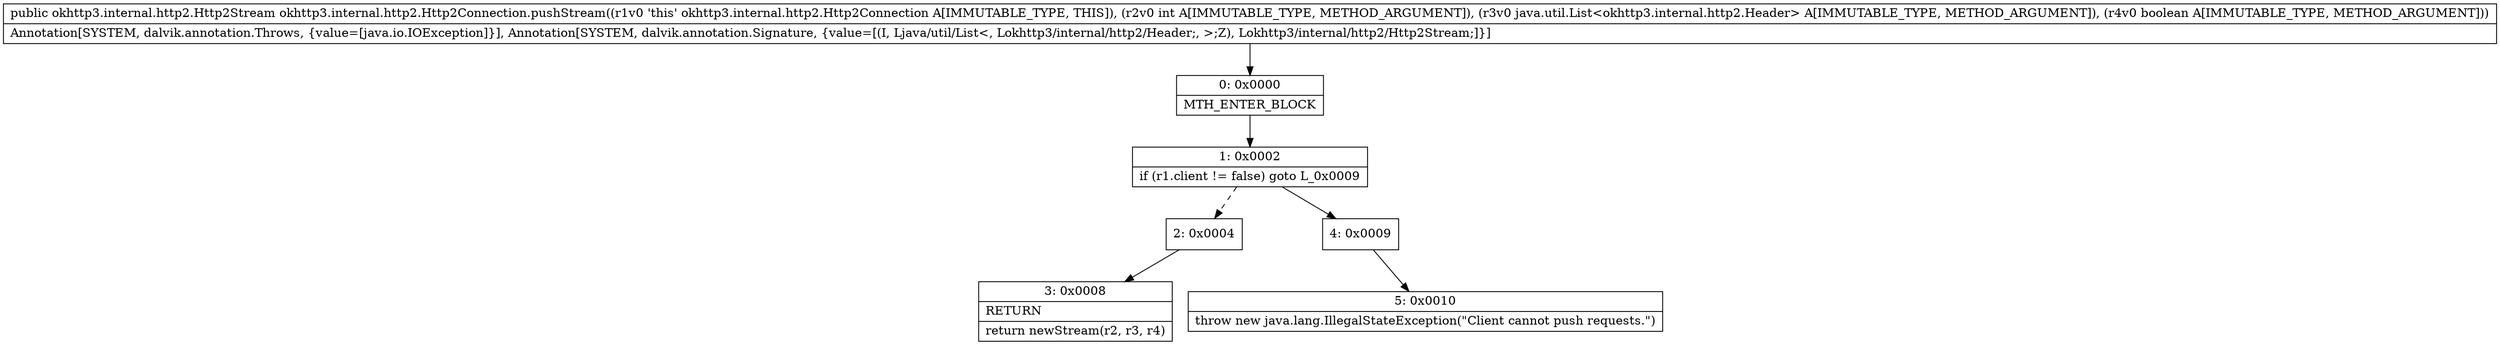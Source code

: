 digraph "CFG forokhttp3.internal.http2.Http2Connection.pushStream(ILjava\/util\/List;Z)Lokhttp3\/internal\/http2\/Http2Stream;" {
Node_0 [shape=record,label="{0\:\ 0x0000|MTH_ENTER_BLOCK\l}"];
Node_1 [shape=record,label="{1\:\ 0x0002|if (r1.client != false) goto L_0x0009\l}"];
Node_2 [shape=record,label="{2\:\ 0x0004}"];
Node_3 [shape=record,label="{3\:\ 0x0008|RETURN\l|return newStream(r2, r3, r4)\l}"];
Node_4 [shape=record,label="{4\:\ 0x0009}"];
Node_5 [shape=record,label="{5\:\ 0x0010|throw new java.lang.IllegalStateException(\"Client cannot push requests.\")\l}"];
MethodNode[shape=record,label="{public okhttp3.internal.http2.Http2Stream okhttp3.internal.http2.Http2Connection.pushStream((r1v0 'this' okhttp3.internal.http2.Http2Connection A[IMMUTABLE_TYPE, THIS]), (r2v0 int A[IMMUTABLE_TYPE, METHOD_ARGUMENT]), (r3v0 java.util.List\<okhttp3.internal.http2.Header\> A[IMMUTABLE_TYPE, METHOD_ARGUMENT]), (r4v0 boolean A[IMMUTABLE_TYPE, METHOD_ARGUMENT]))  | Annotation[SYSTEM, dalvik.annotation.Throws, \{value=[java.io.IOException]\}], Annotation[SYSTEM, dalvik.annotation.Signature, \{value=[(I, Ljava\/util\/List\<, Lokhttp3\/internal\/http2\/Header;, \>;Z), Lokhttp3\/internal\/http2\/Http2Stream;]\}]\l}"];
MethodNode -> Node_0;
Node_0 -> Node_1;
Node_1 -> Node_2[style=dashed];
Node_1 -> Node_4;
Node_2 -> Node_3;
Node_4 -> Node_5;
}

